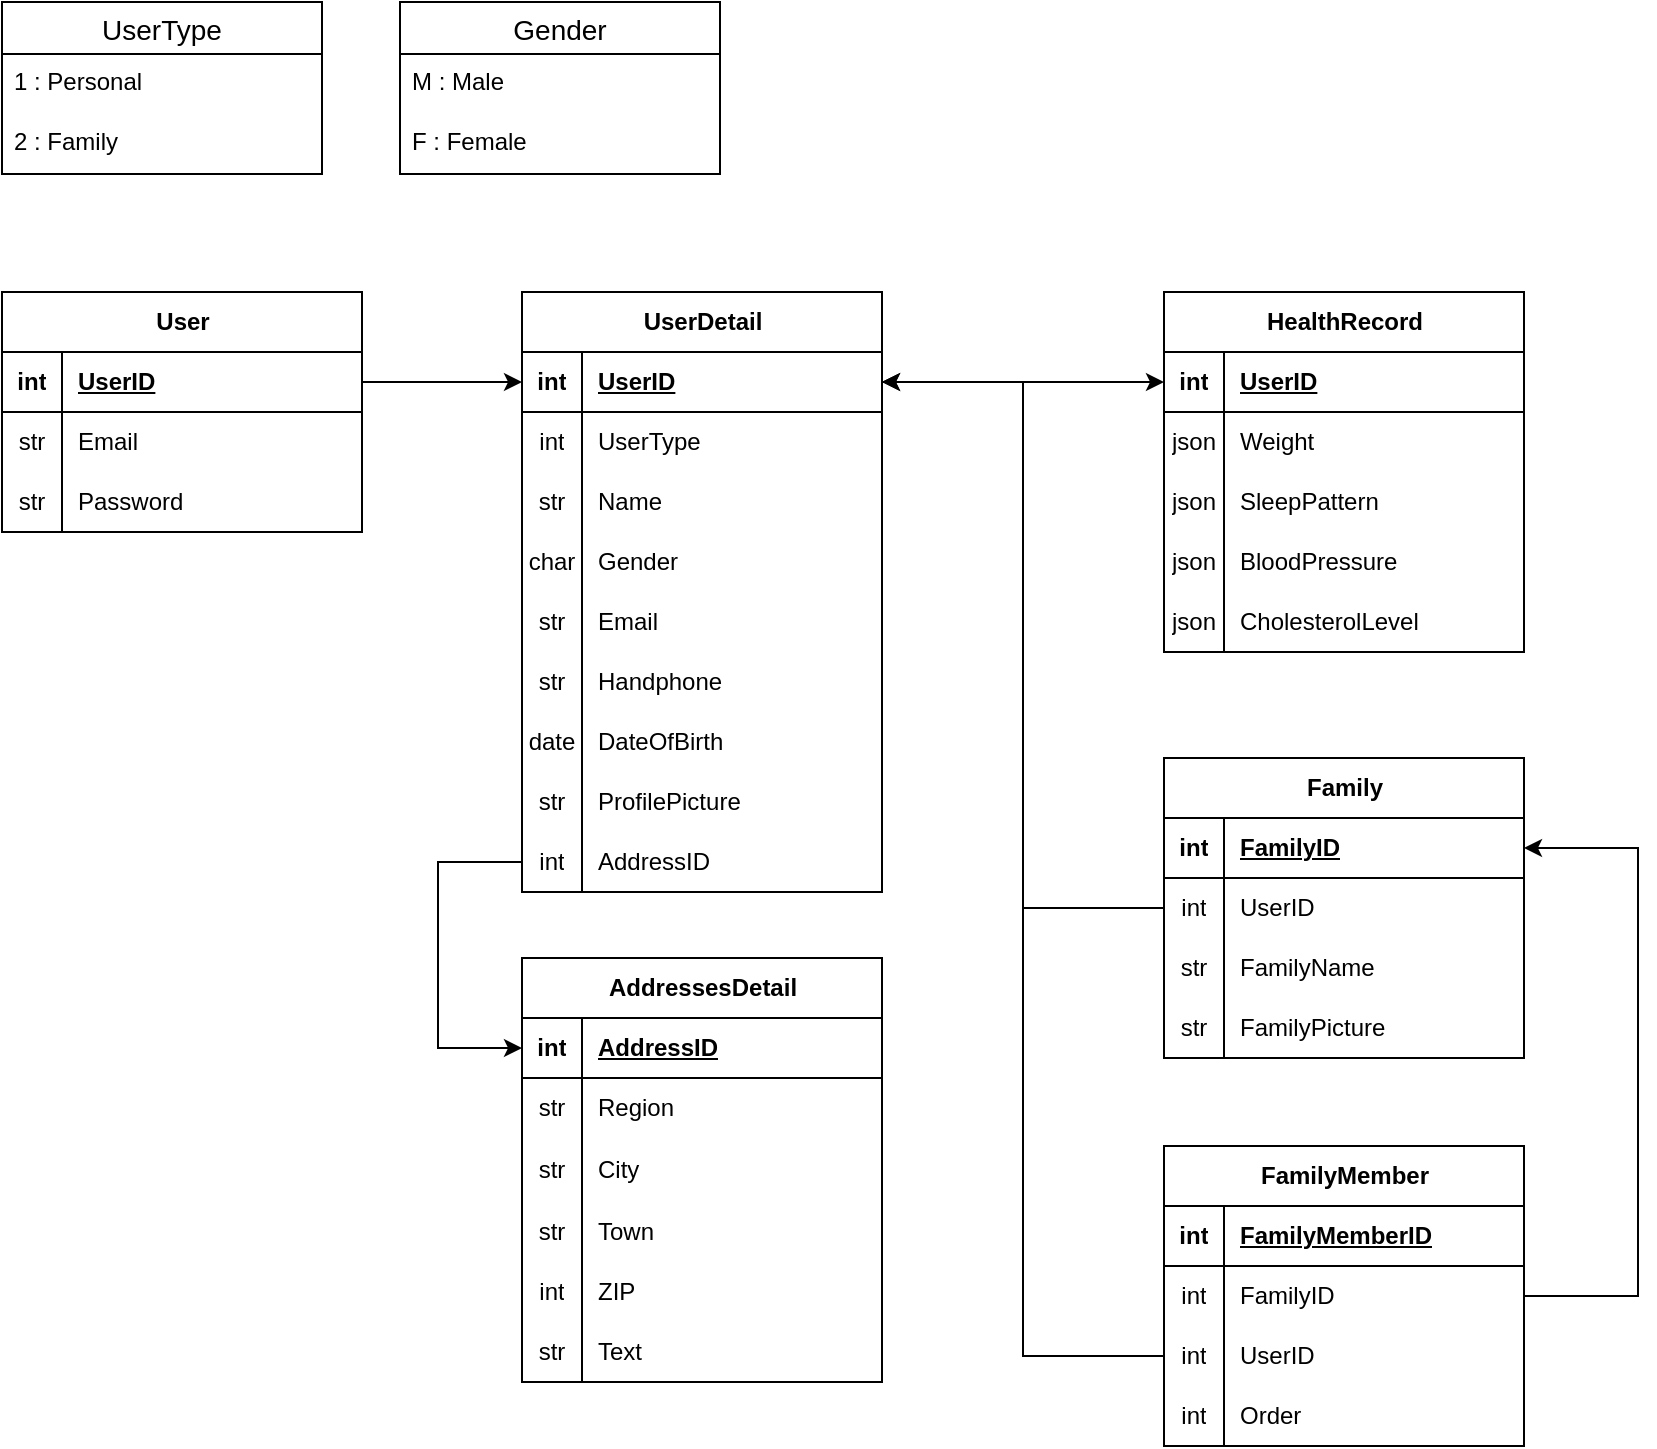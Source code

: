 <mxfile version="24.6.4" type="device">
  <diagram name="Page-1" id="0hguo-DqiHds3O3vwbRe">
    <mxGraphModel dx="1050" dy="957" grid="0" gridSize="10" guides="1" tooltips="1" connect="1" arrows="1" fold="1" page="0" pageScale="1" pageWidth="827" pageHeight="1169" math="0" shadow="0">
      <root>
        <mxCell id="0" />
        <mxCell id="1" parent="0" />
        <mxCell id="O6onR-XqHCxhk85wCIvM-15" value="User" style="shape=table;startSize=30;container=1;collapsible=1;childLayout=tableLayout;fixedRows=1;rowLines=0;fontStyle=1;align=center;resizeLast=1;html=1;" vertex="1" parent="1">
          <mxGeometry x="70" y="10" width="180" height="120" as="geometry">
            <mxRectangle x="20" y="10" width="60" height="30" as="alternateBounds" />
          </mxGeometry>
        </mxCell>
        <mxCell id="O6onR-XqHCxhk85wCIvM-16" value="" style="shape=tableRow;horizontal=0;startSize=0;swimlaneHead=0;swimlaneBody=0;fillColor=none;collapsible=0;dropTarget=0;points=[[0,0.5],[1,0.5]];portConstraint=eastwest;top=0;left=0;right=0;bottom=1;" vertex="1" parent="O6onR-XqHCxhk85wCIvM-15">
          <mxGeometry y="30" width="180" height="30" as="geometry" />
        </mxCell>
        <mxCell id="O6onR-XqHCxhk85wCIvM-17" value="int" style="shape=partialRectangle;connectable=0;fillColor=none;top=0;left=0;bottom=0;right=0;fontStyle=1;overflow=hidden;whiteSpace=wrap;html=1;" vertex="1" parent="O6onR-XqHCxhk85wCIvM-16">
          <mxGeometry width="30" height="30" as="geometry">
            <mxRectangle width="30" height="30" as="alternateBounds" />
          </mxGeometry>
        </mxCell>
        <mxCell id="O6onR-XqHCxhk85wCIvM-18" value="UserID" style="shape=partialRectangle;connectable=0;fillColor=none;top=0;left=0;bottom=0;right=0;align=left;spacingLeft=6;fontStyle=5;overflow=hidden;whiteSpace=wrap;html=1;" vertex="1" parent="O6onR-XqHCxhk85wCIvM-16">
          <mxGeometry x="30" width="150" height="30" as="geometry">
            <mxRectangle width="150" height="30" as="alternateBounds" />
          </mxGeometry>
        </mxCell>
        <mxCell id="O6onR-XqHCxhk85wCIvM-19" value="" style="shape=tableRow;horizontal=0;startSize=0;swimlaneHead=0;swimlaneBody=0;fillColor=none;collapsible=0;dropTarget=0;points=[[0,0.5],[1,0.5]];portConstraint=eastwest;top=0;left=0;right=0;bottom=0;" vertex="1" parent="O6onR-XqHCxhk85wCIvM-15">
          <mxGeometry y="60" width="180" height="30" as="geometry" />
        </mxCell>
        <mxCell id="O6onR-XqHCxhk85wCIvM-20" value="str" style="shape=partialRectangle;connectable=0;fillColor=none;top=0;left=0;bottom=0;right=0;editable=1;overflow=hidden;whiteSpace=wrap;html=1;" vertex="1" parent="O6onR-XqHCxhk85wCIvM-19">
          <mxGeometry width="30" height="30" as="geometry">
            <mxRectangle width="30" height="30" as="alternateBounds" />
          </mxGeometry>
        </mxCell>
        <mxCell id="O6onR-XqHCxhk85wCIvM-21" value="Email" style="shape=partialRectangle;connectable=0;fillColor=none;top=0;left=0;bottom=0;right=0;align=left;spacingLeft=6;overflow=hidden;whiteSpace=wrap;html=1;" vertex="1" parent="O6onR-XqHCxhk85wCIvM-19">
          <mxGeometry x="30" width="150" height="30" as="geometry">
            <mxRectangle width="150" height="30" as="alternateBounds" />
          </mxGeometry>
        </mxCell>
        <mxCell id="O6onR-XqHCxhk85wCIvM-22" value="" style="shape=tableRow;horizontal=0;startSize=0;swimlaneHead=0;swimlaneBody=0;fillColor=none;collapsible=0;dropTarget=0;points=[[0,0.5],[1,0.5]];portConstraint=eastwest;top=0;left=0;right=0;bottom=0;" vertex="1" parent="O6onR-XqHCxhk85wCIvM-15">
          <mxGeometry y="90" width="180" height="30" as="geometry" />
        </mxCell>
        <mxCell id="O6onR-XqHCxhk85wCIvM-23" value="str" style="shape=partialRectangle;connectable=0;fillColor=none;top=0;left=0;bottom=0;right=0;editable=1;overflow=hidden;whiteSpace=wrap;html=1;" vertex="1" parent="O6onR-XqHCxhk85wCIvM-22">
          <mxGeometry width="30" height="30" as="geometry">
            <mxRectangle width="30" height="30" as="alternateBounds" />
          </mxGeometry>
        </mxCell>
        <mxCell id="O6onR-XqHCxhk85wCIvM-24" value="Password" style="shape=partialRectangle;connectable=0;fillColor=none;top=0;left=0;bottom=0;right=0;align=left;spacingLeft=6;overflow=hidden;whiteSpace=wrap;html=1;" vertex="1" parent="O6onR-XqHCxhk85wCIvM-22">
          <mxGeometry x="30" width="150" height="30" as="geometry">
            <mxRectangle width="150" height="30" as="alternateBounds" />
          </mxGeometry>
        </mxCell>
        <mxCell id="O6onR-XqHCxhk85wCIvM-28" value="UserType" style="swimlane;fontStyle=0;childLayout=stackLayout;horizontal=1;startSize=26;horizontalStack=0;resizeParent=1;resizeParentMax=0;resizeLast=0;collapsible=1;marginBottom=0;align=center;fontSize=14;" vertex="1" parent="1">
          <mxGeometry x="70" y="-135" width="160" height="86" as="geometry" />
        </mxCell>
        <mxCell id="O6onR-XqHCxhk85wCIvM-29" value="1 : Personal" style="text;strokeColor=none;fillColor=none;spacingLeft=4;spacingRight=4;overflow=hidden;rotatable=0;points=[[0,0.5],[1,0.5]];portConstraint=eastwest;fontSize=12;whiteSpace=wrap;html=1;" vertex="1" parent="O6onR-XqHCxhk85wCIvM-28">
          <mxGeometry y="26" width="160" height="30" as="geometry" />
        </mxCell>
        <mxCell id="O6onR-XqHCxhk85wCIvM-30" value="2 : Family" style="text;strokeColor=none;fillColor=none;spacingLeft=4;spacingRight=4;overflow=hidden;rotatable=0;points=[[0,0.5],[1,0.5]];portConstraint=eastwest;fontSize=12;whiteSpace=wrap;html=1;" vertex="1" parent="O6onR-XqHCxhk85wCIvM-28">
          <mxGeometry y="56" width="160" height="30" as="geometry" />
        </mxCell>
        <object label="UserDetail" asd="asdad" asdxzc="123" id="O6onR-XqHCxhk85wCIvM-50">
          <mxCell style="shape=table;startSize=30;container=1;collapsible=1;childLayout=tableLayout;fixedRows=1;rowLines=0;fontStyle=1;align=center;resizeLast=1;html=1;" vertex="1" parent="1">
            <mxGeometry x="330" y="10" width="180" height="300" as="geometry">
              <mxRectangle x="432" y="153" width="64" height="30" as="alternateBounds" />
            </mxGeometry>
          </mxCell>
        </object>
        <mxCell id="O6onR-XqHCxhk85wCIvM-51" value="" style="shape=tableRow;horizontal=0;startSize=0;swimlaneHead=0;swimlaneBody=0;fillColor=none;collapsible=0;dropTarget=0;points=[[0,0.5],[1,0.5]];portConstraint=eastwest;top=0;left=0;right=0;bottom=1;" vertex="1" parent="O6onR-XqHCxhk85wCIvM-50">
          <mxGeometry y="30" width="180" height="30" as="geometry" />
        </mxCell>
        <mxCell id="O6onR-XqHCxhk85wCIvM-52" value="int" style="shape=partialRectangle;connectable=0;fillColor=none;top=0;left=0;bottom=0;right=0;fontStyle=1;overflow=hidden;whiteSpace=wrap;html=1;" vertex="1" parent="O6onR-XqHCxhk85wCIvM-51">
          <mxGeometry width="30" height="30" as="geometry">
            <mxRectangle width="30" height="30" as="alternateBounds" />
          </mxGeometry>
        </mxCell>
        <mxCell id="O6onR-XqHCxhk85wCIvM-53" value="UserID" style="shape=partialRectangle;connectable=0;fillColor=none;top=0;left=0;bottom=0;right=0;align=left;spacingLeft=6;fontStyle=5;overflow=hidden;whiteSpace=wrap;html=1;" vertex="1" parent="O6onR-XqHCxhk85wCIvM-51">
          <mxGeometry x="30" width="150" height="30" as="geometry">
            <mxRectangle width="150" height="30" as="alternateBounds" />
          </mxGeometry>
        </mxCell>
        <mxCell id="O6onR-XqHCxhk85wCIvM-193" style="shape=tableRow;horizontal=0;startSize=0;swimlaneHead=0;swimlaneBody=0;fillColor=none;collapsible=0;dropTarget=0;points=[[0,0.5],[1,0.5]];portConstraint=eastwest;top=0;left=0;right=0;bottom=0;" vertex="1" parent="O6onR-XqHCxhk85wCIvM-50">
          <mxGeometry y="60" width="180" height="30" as="geometry" />
        </mxCell>
        <mxCell id="O6onR-XqHCxhk85wCIvM-194" value="int" style="shape=partialRectangle;connectable=0;fillColor=none;top=0;left=0;bottom=0;right=0;editable=1;overflow=hidden;whiteSpace=wrap;html=1;" vertex="1" parent="O6onR-XqHCxhk85wCIvM-193">
          <mxGeometry width="30" height="30" as="geometry">
            <mxRectangle width="30" height="30" as="alternateBounds" />
          </mxGeometry>
        </mxCell>
        <mxCell id="O6onR-XqHCxhk85wCIvM-195" value="UserType" style="shape=partialRectangle;connectable=0;fillColor=none;top=0;left=0;bottom=0;right=0;align=left;spacingLeft=6;overflow=hidden;whiteSpace=wrap;html=1;" vertex="1" parent="O6onR-XqHCxhk85wCIvM-193">
          <mxGeometry x="30" width="150" height="30" as="geometry">
            <mxRectangle width="150" height="30" as="alternateBounds" />
          </mxGeometry>
        </mxCell>
        <mxCell id="O6onR-XqHCxhk85wCIvM-54" value="" style="shape=tableRow;horizontal=0;startSize=0;swimlaneHead=0;swimlaneBody=0;fillColor=none;collapsible=0;dropTarget=0;points=[[0,0.5],[1,0.5]];portConstraint=eastwest;top=0;left=0;right=0;bottom=0;" vertex="1" parent="O6onR-XqHCxhk85wCIvM-50">
          <mxGeometry y="90" width="180" height="30" as="geometry" />
        </mxCell>
        <mxCell id="O6onR-XqHCxhk85wCIvM-55" value="str" style="shape=partialRectangle;connectable=0;fillColor=none;top=0;left=0;bottom=0;right=0;editable=1;overflow=hidden;whiteSpace=wrap;html=1;" vertex="1" parent="O6onR-XqHCxhk85wCIvM-54">
          <mxGeometry width="30" height="30" as="geometry">
            <mxRectangle width="30" height="30" as="alternateBounds" />
          </mxGeometry>
        </mxCell>
        <mxCell id="O6onR-XqHCxhk85wCIvM-56" value="Name" style="shape=partialRectangle;connectable=0;fillColor=none;top=0;left=0;bottom=0;right=0;align=left;spacingLeft=6;overflow=hidden;whiteSpace=wrap;html=1;" vertex="1" parent="O6onR-XqHCxhk85wCIvM-54">
          <mxGeometry x="30" width="150" height="30" as="geometry">
            <mxRectangle width="150" height="30" as="alternateBounds" />
          </mxGeometry>
        </mxCell>
        <mxCell id="O6onR-XqHCxhk85wCIvM-57" value="" style="shape=tableRow;horizontal=0;startSize=0;swimlaneHead=0;swimlaneBody=0;fillColor=none;collapsible=0;dropTarget=0;points=[[0,0.5],[1,0.5]];portConstraint=eastwest;top=0;left=0;right=0;bottom=0;" vertex="1" parent="O6onR-XqHCxhk85wCIvM-50">
          <mxGeometry y="120" width="180" height="30" as="geometry" />
        </mxCell>
        <mxCell id="O6onR-XqHCxhk85wCIvM-58" value="char" style="shape=partialRectangle;connectable=0;fillColor=none;top=0;left=0;bottom=0;right=0;editable=1;overflow=hidden;whiteSpace=wrap;html=1;" vertex="1" parent="O6onR-XqHCxhk85wCIvM-57">
          <mxGeometry width="30" height="30" as="geometry">
            <mxRectangle width="30" height="30" as="alternateBounds" />
          </mxGeometry>
        </mxCell>
        <mxCell id="O6onR-XqHCxhk85wCIvM-59" value="Gender" style="shape=partialRectangle;connectable=0;fillColor=none;top=0;left=0;bottom=0;right=0;align=left;spacingLeft=6;overflow=hidden;whiteSpace=wrap;html=1;" vertex="1" parent="O6onR-XqHCxhk85wCIvM-57">
          <mxGeometry x="30" width="150" height="30" as="geometry">
            <mxRectangle width="150" height="30" as="alternateBounds" />
          </mxGeometry>
        </mxCell>
        <mxCell id="O6onR-XqHCxhk85wCIvM-60" value="" style="shape=tableRow;horizontal=0;startSize=0;swimlaneHead=0;swimlaneBody=0;fillColor=none;collapsible=0;dropTarget=0;points=[[0,0.5],[1,0.5]];portConstraint=eastwest;top=0;left=0;right=0;bottom=0;" vertex="1" parent="O6onR-XqHCxhk85wCIvM-50">
          <mxGeometry y="150" width="180" height="30" as="geometry" />
        </mxCell>
        <mxCell id="O6onR-XqHCxhk85wCIvM-61" value="str" style="shape=partialRectangle;connectable=0;fillColor=none;top=0;left=0;bottom=0;right=0;editable=1;overflow=hidden;whiteSpace=wrap;html=1;" vertex="1" parent="O6onR-XqHCxhk85wCIvM-60">
          <mxGeometry width="30" height="30" as="geometry">
            <mxRectangle width="30" height="30" as="alternateBounds" />
          </mxGeometry>
        </mxCell>
        <mxCell id="O6onR-XqHCxhk85wCIvM-62" value="Email" style="shape=partialRectangle;connectable=0;fillColor=none;top=0;left=0;bottom=0;right=0;align=left;spacingLeft=6;overflow=hidden;whiteSpace=wrap;html=1;" vertex="1" parent="O6onR-XqHCxhk85wCIvM-60">
          <mxGeometry x="30" width="150" height="30" as="geometry">
            <mxRectangle width="150" height="30" as="alternateBounds" />
          </mxGeometry>
        </mxCell>
        <mxCell id="O6onR-XqHCxhk85wCIvM-89" style="shape=tableRow;horizontal=0;startSize=0;swimlaneHead=0;swimlaneBody=0;fillColor=none;collapsible=0;dropTarget=0;points=[[0,0.5],[1,0.5]];portConstraint=eastwest;top=0;left=0;right=0;bottom=0;" vertex="1" parent="O6onR-XqHCxhk85wCIvM-50">
          <mxGeometry y="180" width="180" height="30" as="geometry" />
        </mxCell>
        <mxCell id="O6onR-XqHCxhk85wCIvM-90" value="str" style="shape=partialRectangle;connectable=0;fillColor=none;top=0;left=0;bottom=0;right=0;editable=1;overflow=hidden;whiteSpace=wrap;html=1;" vertex="1" parent="O6onR-XqHCxhk85wCIvM-89">
          <mxGeometry width="30" height="30" as="geometry">
            <mxRectangle width="30" height="30" as="alternateBounds" />
          </mxGeometry>
        </mxCell>
        <mxCell id="O6onR-XqHCxhk85wCIvM-91" value="Handphone" style="shape=partialRectangle;connectable=0;fillColor=none;top=0;left=0;bottom=0;right=0;align=left;spacingLeft=6;overflow=hidden;whiteSpace=wrap;html=1;" vertex="1" parent="O6onR-XqHCxhk85wCIvM-89">
          <mxGeometry x="30" width="150" height="30" as="geometry">
            <mxRectangle width="150" height="30" as="alternateBounds" />
          </mxGeometry>
        </mxCell>
        <mxCell id="O6onR-XqHCxhk85wCIvM-184" style="shape=tableRow;horizontal=0;startSize=0;swimlaneHead=0;swimlaneBody=0;fillColor=none;collapsible=0;dropTarget=0;points=[[0,0.5],[1,0.5]];portConstraint=eastwest;top=0;left=0;right=0;bottom=0;" vertex="1" parent="O6onR-XqHCxhk85wCIvM-50">
          <mxGeometry y="210" width="180" height="30" as="geometry" />
        </mxCell>
        <mxCell id="O6onR-XqHCxhk85wCIvM-185" value="date" style="shape=partialRectangle;connectable=0;fillColor=none;top=0;left=0;bottom=0;right=0;editable=1;overflow=hidden;whiteSpace=wrap;html=1;" vertex="1" parent="O6onR-XqHCxhk85wCIvM-184">
          <mxGeometry width="30" height="30" as="geometry">
            <mxRectangle width="30" height="30" as="alternateBounds" />
          </mxGeometry>
        </mxCell>
        <mxCell id="O6onR-XqHCxhk85wCIvM-186" value="DateOfBirth" style="shape=partialRectangle;connectable=0;fillColor=none;top=0;left=0;bottom=0;right=0;align=left;spacingLeft=6;overflow=hidden;whiteSpace=wrap;html=1;" vertex="1" parent="O6onR-XqHCxhk85wCIvM-184">
          <mxGeometry x="30" width="150" height="30" as="geometry">
            <mxRectangle width="150" height="30" as="alternateBounds" />
          </mxGeometry>
        </mxCell>
        <mxCell id="O6onR-XqHCxhk85wCIvM-138" style="shape=tableRow;horizontal=0;startSize=0;swimlaneHead=0;swimlaneBody=0;fillColor=none;collapsible=0;dropTarget=0;points=[[0,0.5],[1,0.5]];portConstraint=eastwest;top=0;left=0;right=0;bottom=0;" vertex="1" parent="O6onR-XqHCxhk85wCIvM-50">
          <mxGeometry y="240" width="180" height="30" as="geometry" />
        </mxCell>
        <mxCell id="O6onR-XqHCxhk85wCIvM-139" value="str" style="shape=partialRectangle;connectable=0;fillColor=none;top=0;left=0;bottom=0;right=0;editable=1;overflow=hidden;whiteSpace=wrap;html=1;" vertex="1" parent="O6onR-XqHCxhk85wCIvM-138">
          <mxGeometry width="30" height="30" as="geometry">
            <mxRectangle width="30" height="30" as="alternateBounds" />
          </mxGeometry>
        </mxCell>
        <mxCell id="O6onR-XqHCxhk85wCIvM-140" value="ProfilePicture" style="shape=partialRectangle;connectable=0;fillColor=none;top=0;left=0;bottom=0;right=0;align=left;spacingLeft=6;overflow=hidden;whiteSpace=wrap;html=1;" vertex="1" parent="O6onR-XqHCxhk85wCIvM-138">
          <mxGeometry x="30" width="150" height="30" as="geometry">
            <mxRectangle width="150" height="30" as="alternateBounds" />
          </mxGeometry>
        </mxCell>
        <mxCell id="O6onR-XqHCxhk85wCIvM-92" style="shape=tableRow;horizontal=0;startSize=0;swimlaneHead=0;swimlaneBody=0;fillColor=none;collapsible=0;dropTarget=0;points=[[0,0.5],[1,0.5]];portConstraint=eastwest;top=0;left=0;right=0;bottom=0;" vertex="1" parent="O6onR-XqHCxhk85wCIvM-50">
          <mxGeometry y="270" width="180" height="30" as="geometry" />
        </mxCell>
        <mxCell id="O6onR-XqHCxhk85wCIvM-93" value="int" style="shape=partialRectangle;connectable=0;fillColor=none;top=0;left=0;bottom=0;right=0;editable=1;overflow=hidden;whiteSpace=wrap;html=1;" vertex="1" parent="O6onR-XqHCxhk85wCIvM-92">
          <mxGeometry width="30" height="30" as="geometry">
            <mxRectangle width="30" height="30" as="alternateBounds" />
          </mxGeometry>
        </mxCell>
        <mxCell id="O6onR-XqHCxhk85wCIvM-94" value="AddressID" style="shape=partialRectangle;connectable=0;fillColor=none;top=0;left=0;bottom=0;right=0;align=left;spacingLeft=6;overflow=hidden;whiteSpace=wrap;html=1;" vertex="1" parent="O6onR-XqHCxhk85wCIvM-92">
          <mxGeometry x="30" width="150" height="30" as="geometry">
            <mxRectangle width="150" height="30" as="alternateBounds" />
          </mxGeometry>
        </mxCell>
        <mxCell id="O6onR-XqHCxhk85wCIvM-98" value="AddressesDetail" style="shape=table;startSize=30;container=1;collapsible=1;childLayout=tableLayout;fixedRows=1;rowLines=0;fontStyle=1;align=center;resizeLast=1;html=1;" vertex="1" parent="1">
          <mxGeometry x="330" y="343" width="180" height="212" as="geometry" />
        </mxCell>
        <mxCell id="O6onR-XqHCxhk85wCIvM-99" value="" style="shape=tableRow;horizontal=0;startSize=0;swimlaneHead=0;swimlaneBody=0;fillColor=none;collapsible=0;dropTarget=0;points=[[0,0.5],[1,0.5]];portConstraint=eastwest;top=0;left=0;right=0;bottom=1;" vertex="1" parent="O6onR-XqHCxhk85wCIvM-98">
          <mxGeometry y="30" width="180" height="30" as="geometry" />
        </mxCell>
        <mxCell id="O6onR-XqHCxhk85wCIvM-100" value="int" style="shape=partialRectangle;connectable=0;fillColor=none;top=0;left=0;bottom=0;right=0;fontStyle=1;overflow=hidden;whiteSpace=wrap;html=1;" vertex="1" parent="O6onR-XqHCxhk85wCIvM-99">
          <mxGeometry width="30" height="30" as="geometry">
            <mxRectangle width="30" height="30" as="alternateBounds" />
          </mxGeometry>
        </mxCell>
        <mxCell id="O6onR-XqHCxhk85wCIvM-101" value="AddressID" style="shape=partialRectangle;connectable=0;fillColor=none;top=0;left=0;bottom=0;right=0;align=left;spacingLeft=6;fontStyle=5;overflow=hidden;whiteSpace=wrap;html=1;" vertex="1" parent="O6onR-XqHCxhk85wCIvM-99">
          <mxGeometry x="30" width="150" height="30" as="geometry">
            <mxRectangle width="150" height="30" as="alternateBounds" />
          </mxGeometry>
        </mxCell>
        <mxCell id="O6onR-XqHCxhk85wCIvM-102" value="" style="shape=tableRow;horizontal=0;startSize=0;swimlaneHead=0;swimlaneBody=0;fillColor=none;collapsible=0;dropTarget=0;points=[[0,0.5],[1,0.5]];portConstraint=eastwest;top=0;left=0;right=0;bottom=0;" vertex="1" parent="O6onR-XqHCxhk85wCIvM-98">
          <mxGeometry y="60" width="180" height="30" as="geometry" />
        </mxCell>
        <mxCell id="O6onR-XqHCxhk85wCIvM-103" value="str" style="shape=partialRectangle;connectable=0;fillColor=none;top=0;left=0;bottom=0;right=0;editable=1;overflow=hidden;whiteSpace=wrap;html=1;" vertex="1" parent="O6onR-XqHCxhk85wCIvM-102">
          <mxGeometry width="30" height="30" as="geometry">
            <mxRectangle width="30" height="30" as="alternateBounds" />
          </mxGeometry>
        </mxCell>
        <mxCell id="O6onR-XqHCxhk85wCIvM-104" value="Region" style="shape=partialRectangle;connectable=0;fillColor=none;top=0;left=0;bottom=0;right=0;align=left;spacingLeft=6;overflow=hidden;whiteSpace=wrap;html=1;" vertex="1" parent="O6onR-XqHCxhk85wCIvM-102">
          <mxGeometry x="30" width="150" height="30" as="geometry">
            <mxRectangle width="150" height="30" as="alternateBounds" />
          </mxGeometry>
        </mxCell>
        <mxCell id="O6onR-XqHCxhk85wCIvM-105" value="" style="shape=tableRow;horizontal=0;startSize=0;swimlaneHead=0;swimlaneBody=0;fillColor=none;collapsible=0;dropTarget=0;points=[[0,0.5],[1,0.5]];portConstraint=eastwest;top=0;left=0;right=0;bottom=0;" vertex="1" parent="O6onR-XqHCxhk85wCIvM-98">
          <mxGeometry y="90" width="180" height="32" as="geometry" />
        </mxCell>
        <mxCell id="O6onR-XqHCxhk85wCIvM-106" value="str" style="shape=partialRectangle;connectable=0;fillColor=none;top=0;left=0;bottom=0;right=0;editable=1;overflow=hidden;whiteSpace=wrap;html=1;" vertex="1" parent="O6onR-XqHCxhk85wCIvM-105">
          <mxGeometry width="30" height="32" as="geometry">
            <mxRectangle width="30" height="32" as="alternateBounds" />
          </mxGeometry>
        </mxCell>
        <mxCell id="O6onR-XqHCxhk85wCIvM-107" value="City" style="shape=partialRectangle;connectable=0;fillColor=none;top=0;left=0;bottom=0;right=0;align=left;spacingLeft=6;overflow=hidden;whiteSpace=wrap;html=1;" vertex="1" parent="O6onR-XqHCxhk85wCIvM-105">
          <mxGeometry x="30" width="150" height="32" as="geometry">
            <mxRectangle width="150" height="32" as="alternateBounds" />
          </mxGeometry>
        </mxCell>
        <mxCell id="O6onR-XqHCxhk85wCIvM-108" value="" style="shape=tableRow;horizontal=0;startSize=0;swimlaneHead=0;swimlaneBody=0;fillColor=none;collapsible=0;dropTarget=0;points=[[0,0.5],[1,0.5]];portConstraint=eastwest;top=0;left=0;right=0;bottom=0;" vertex="1" parent="O6onR-XqHCxhk85wCIvM-98">
          <mxGeometry y="122" width="180" height="30" as="geometry" />
        </mxCell>
        <mxCell id="O6onR-XqHCxhk85wCIvM-109" value="str" style="shape=partialRectangle;connectable=0;fillColor=none;top=0;left=0;bottom=0;right=0;editable=1;overflow=hidden;whiteSpace=wrap;html=1;" vertex="1" parent="O6onR-XqHCxhk85wCIvM-108">
          <mxGeometry width="30" height="30" as="geometry">
            <mxRectangle width="30" height="30" as="alternateBounds" />
          </mxGeometry>
        </mxCell>
        <mxCell id="O6onR-XqHCxhk85wCIvM-110" value="Town" style="shape=partialRectangle;connectable=0;fillColor=none;top=0;left=0;bottom=0;right=0;align=left;spacingLeft=6;overflow=hidden;whiteSpace=wrap;html=1;" vertex="1" parent="O6onR-XqHCxhk85wCIvM-108">
          <mxGeometry x="30" width="150" height="30" as="geometry">
            <mxRectangle width="150" height="30" as="alternateBounds" />
          </mxGeometry>
        </mxCell>
        <mxCell id="O6onR-XqHCxhk85wCIvM-111" style="shape=tableRow;horizontal=0;startSize=0;swimlaneHead=0;swimlaneBody=0;fillColor=none;collapsible=0;dropTarget=0;points=[[0,0.5],[1,0.5]];portConstraint=eastwest;top=0;left=0;right=0;bottom=0;" vertex="1" parent="O6onR-XqHCxhk85wCIvM-98">
          <mxGeometry y="152" width="180" height="30" as="geometry" />
        </mxCell>
        <mxCell id="O6onR-XqHCxhk85wCIvM-112" value="int" style="shape=partialRectangle;connectable=0;fillColor=none;top=0;left=0;bottom=0;right=0;editable=1;overflow=hidden;whiteSpace=wrap;html=1;" vertex="1" parent="O6onR-XqHCxhk85wCIvM-111">
          <mxGeometry width="30" height="30" as="geometry">
            <mxRectangle width="30" height="30" as="alternateBounds" />
          </mxGeometry>
        </mxCell>
        <mxCell id="O6onR-XqHCxhk85wCIvM-113" value="ZIP" style="shape=partialRectangle;connectable=0;fillColor=none;top=0;left=0;bottom=0;right=0;align=left;spacingLeft=6;overflow=hidden;whiteSpace=wrap;html=1;" vertex="1" parent="O6onR-XqHCxhk85wCIvM-111">
          <mxGeometry x="30" width="150" height="30" as="geometry">
            <mxRectangle width="150" height="30" as="alternateBounds" />
          </mxGeometry>
        </mxCell>
        <mxCell id="O6onR-XqHCxhk85wCIvM-114" style="shape=tableRow;horizontal=0;startSize=0;swimlaneHead=0;swimlaneBody=0;fillColor=none;collapsible=0;dropTarget=0;points=[[0,0.5],[1,0.5]];portConstraint=eastwest;top=0;left=0;right=0;bottom=0;" vertex="1" parent="O6onR-XqHCxhk85wCIvM-98">
          <mxGeometry y="182" width="180" height="30" as="geometry" />
        </mxCell>
        <mxCell id="O6onR-XqHCxhk85wCIvM-115" value="str" style="shape=partialRectangle;connectable=0;fillColor=none;top=0;left=0;bottom=0;right=0;editable=1;overflow=hidden;whiteSpace=wrap;html=1;" vertex="1" parent="O6onR-XqHCxhk85wCIvM-114">
          <mxGeometry width="30" height="30" as="geometry">
            <mxRectangle width="30" height="30" as="alternateBounds" />
          </mxGeometry>
        </mxCell>
        <mxCell id="O6onR-XqHCxhk85wCIvM-116" value="Text" style="shape=partialRectangle;connectable=0;fillColor=none;top=0;left=0;bottom=0;right=0;align=left;spacingLeft=6;overflow=hidden;whiteSpace=wrap;html=1;" vertex="1" parent="O6onR-XqHCxhk85wCIvM-114">
          <mxGeometry x="30" width="150" height="30" as="geometry">
            <mxRectangle width="150" height="30" as="alternateBounds" />
          </mxGeometry>
        </mxCell>
        <mxCell id="O6onR-XqHCxhk85wCIvM-122" value="Gender" style="swimlane;fontStyle=0;childLayout=stackLayout;horizontal=1;startSize=26;horizontalStack=0;resizeParent=1;resizeParentMax=0;resizeLast=0;collapsible=1;marginBottom=0;align=center;fontSize=14;" vertex="1" parent="1">
          <mxGeometry x="269" y="-135" width="160" height="86" as="geometry" />
        </mxCell>
        <mxCell id="O6onR-XqHCxhk85wCIvM-123" value="M : Male" style="text;strokeColor=none;fillColor=none;spacingLeft=4;spacingRight=4;overflow=hidden;rotatable=0;points=[[0,0.5],[1,0.5]];portConstraint=eastwest;fontSize=12;whiteSpace=wrap;html=1;" vertex="1" parent="O6onR-XqHCxhk85wCIvM-122">
          <mxGeometry y="26" width="160" height="30" as="geometry" />
        </mxCell>
        <mxCell id="O6onR-XqHCxhk85wCIvM-124" value="F : Female" style="text;strokeColor=none;fillColor=none;spacingLeft=4;spacingRight=4;overflow=hidden;rotatable=0;points=[[0,0.5],[1,0.5]];portConstraint=eastwest;fontSize=12;whiteSpace=wrap;html=1;" vertex="1" parent="O6onR-XqHCxhk85wCIvM-122">
          <mxGeometry y="56" width="160" height="30" as="geometry" />
        </mxCell>
        <mxCell id="O6onR-XqHCxhk85wCIvM-125" value="Family" style="shape=table;startSize=30;container=1;collapsible=1;childLayout=tableLayout;fixedRows=1;rowLines=0;fontStyle=1;align=center;resizeLast=1;html=1;" vertex="1" parent="1">
          <mxGeometry x="651" y="243" width="180" height="150" as="geometry" />
        </mxCell>
        <mxCell id="O6onR-XqHCxhk85wCIvM-126" value="" style="shape=tableRow;horizontal=0;startSize=0;swimlaneHead=0;swimlaneBody=0;fillColor=none;collapsible=0;dropTarget=0;points=[[0,0.5],[1,0.5]];portConstraint=eastwest;top=0;left=0;right=0;bottom=1;" vertex="1" parent="O6onR-XqHCxhk85wCIvM-125">
          <mxGeometry y="30" width="180" height="30" as="geometry" />
        </mxCell>
        <mxCell id="O6onR-XqHCxhk85wCIvM-127" value="int" style="shape=partialRectangle;connectable=0;fillColor=none;top=0;left=0;bottom=0;right=0;fontStyle=1;overflow=hidden;whiteSpace=wrap;html=1;" vertex="1" parent="O6onR-XqHCxhk85wCIvM-126">
          <mxGeometry width="30" height="30" as="geometry">
            <mxRectangle width="30" height="30" as="alternateBounds" />
          </mxGeometry>
        </mxCell>
        <mxCell id="O6onR-XqHCxhk85wCIvM-128" value="FamilyID" style="shape=partialRectangle;connectable=0;fillColor=none;top=0;left=0;bottom=0;right=0;align=left;spacingLeft=6;fontStyle=5;overflow=hidden;whiteSpace=wrap;html=1;" vertex="1" parent="O6onR-XqHCxhk85wCIvM-126">
          <mxGeometry x="30" width="150" height="30" as="geometry">
            <mxRectangle width="150" height="30" as="alternateBounds" />
          </mxGeometry>
        </mxCell>
        <mxCell id="O6onR-XqHCxhk85wCIvM-129" value="" style="shape=tableRow;horizontal=0;startSize=0;swimlaneHead=0;swimlaneBody=0;fillColor=none;collapsible=0;dropTarget=0;points=[[0,0.5],[1,0.5]];portConstraint=eastwest;top=0;left=0;right=0;bottom=0;" vertex="1" parent="O6onR-XqHCxhk85wCIvM-125">
          <mxGeometry y="60" width="180" height="30" as="geometry" />
        </mxCell>
        <mxCell id="O6onR-XqHCxhk85wCIvM-130" value="int" style="shape=partialRectangle;connectable=0;fillColor=none;top=0;left=0;bottom=0;right=0;editable=1;overflow=hidden;whiteSpace=wrap;html=1;" vertex="1" parent="O6onR-XqHCxhk85wCIvM-129">
          <mxGeometry width="30" height="30" as="geometry">
            <mxRectangle width="30" height="30" as="alternateBounds" />
          </mxGeometry>
        </mxCell>
        <mxCell id="O6onR-XqHCxhk85wCIvM-131" value="UserID" style="shape=partialRectangle;connectable=0;fillColor=none;top=0;left=0;bottom=0;right=0;align=left;spacingLeft=6;overflow=hidden;whiteSpace=wrap;html=1;" vertex="1" parent="O6onR-XqHCxhk85wCIvM-129">
          <mxGeometry x="30" width="150" height="30" as="geometry">
            <mxRectangle width="150" height="30" as="alternateBounds" />
          </mxGeometry>
        </mxCell>
        <mxCell id="O6onR-XqHCxhk85wCIvM-132" value="" style="shape=tableRow;horizontal=0;startSize=0;swimlaneHead=0;swimlaneBody=0;fillColor=none;collapsible=0;dropTarget=0;points=[[0,0.5],[1,0.5]];portConstraint=eastwest;top=0;left=0;right=0;bottom=0;" vertex="1" parent="O6onR-XqHCxhk85wCIvM-125">
          <mxGeometry y="90" width="180" height="30" as="geometry" />
        </mxCell>
        <mxCell id="O6onR-XqHCxhk85wCIvM-133" value="str" style="shape=partialRectangle;connectable=0;fillColor=none;top=0;left=0;bottom=0;right=0;editable=1;overflow=hidden;whiteSpace=wrap;html=1;" vertex="1" parent="O6onR-XqHCxhk85wCIvM-132">
          <mxGeometry width="30" height="30" as="geometry">
            <mxRectangle width="30" height="30" as="alternateBounds" />
          </mxGeometry>
        </mxCell>
        <mxCell id="O6onR-XqHCxhk85wCIvM-134" value="FamilyName" style="shape=partialRectangle;connectable=0;fillColor=none;top=0;left=0;bottom=0;right=0;align=left;spacingLeft=6;overflow=hidden;whiteSpace=wrap;html=1;" vertex="1" parent="O6onR-XqHCxhk85wCIvM-132">
          <mxGeometry x="30" width="150" height="30" as="geometry">
            <mxRectangle width="150" height="30" as="alternateBounds" />
          </mxGeometry>
        </mxCell>
        <mxCell id="O6onR-XqHCxhk85wCIvM-135" value="" style="shape=tableRow;horizontal=0;startSize=0;swimlaneHead=0;swimlaneBody=0;fillColor=none;collapsible=0;dropTarget=0;points=[[0,0.5],[1,0.5]];portConstraint=eastwest;top=0;left=0;right=0;bottom=0;" vertex="1" parent="O6onR-XqHCxhk85wCIvM-125">
          <mxGeometry y="120" width="180" height="30" as="geometry" />
        </mxCell>
        <mxCell id="O6onR-XqHCxhk85wCIvM-136" value="str" style="shape=partialRectangle;connectable=0;fillColor=none;top=0;left=0;bottom=0;right=0;editable=1;overflow=hidden;whiteSpace=wrap;html=1;" vertex="1" parent="O6onR-XqHCxhk85wCIvM-135">
          <mxGeometry width="30" height="30" as="geometry">
            <mxRectangle width="30" height="30" as="alternateBounds" />
          </mxGeometry>
        </mxCell>
        <mxCell id="O6onR-XqHCxhk85wCIvM-137" value="FamilyPicture" style="shape=partialRectangle;connectable=0;fillColor=none;top=0;left=0;bottom=0;right=0;align=left;spacingLeft=6;overflow=hidden;whiteSpace=wrap;html=1;" vertex="1" parent="O6onR-XqHCxhk85wCIvM-135">
          <mxGeometry x="30" width="150" height="30" as="geometry">
            <mxRectangle width="150" height="30" as="alternateBounds" />
          </mxGeometry>
        </mxCell>
        <mxCell id="O6onR-XqHCxhk85wCIvM-142" value="FamilyMember" style="shape=table;startSize=30;container=1;collapsible=1;childLayout=tableLayout;fixedRows=1;rowLines=0;fontStyle=1;align=center;resizeLast=1;html=1;" vertex="1" parent="1">
          <mxGeometry x="651" y="437" width="180" height="150" as="geometry" />
        </mxCell>
        <mxCell id="O6onR-XqHCxhk85wCIvM-143" value="" style="shape=tableRow;horizontal=0;startSize=0;swimlaneHead=0;swimlaneBody=0;fillColor=none;collapsible=0;dropTarget=0;points=[[0,0.5],[1,0.5]];portConstraint=eastwest;top=0;left=0;right=0;bottom=1;" vertex="1" parent="O6onR-XqHCxhk85wCIvM-142">
          <mxGeometry y="30" width="180" height="30" as="geometry" />
        </mxCell>
        <mxCell id="O6onR-XqHCxhk85wCIvM-144" value="int" style="shape=partialRectangle;connectable=0;fillColor=none;top=0;left=0;bottom=0;right=0;fontStyle=1;overflow=hidden;whiteSpace=wrap;html=1;" vertex="1" parent="O6onR-XqHCxhk85wCIvM-143">
          <mxGeometry width="30" height="30" as="geometry">
            <mxRectangle width="30" height="30" as="alternateBounds" />
          </mxGeometry>
        </mxCell>
        <mxCell id="O6onR-XqHCxhk85wCIvM-145" value="FamilyMemberID" style="shape=partialRectangle;connectable=0;fillColor=none;top=0;left=0;bottom=0;right=0;align=left;spacingLeft=6;fontStyle=5;overflow=hidden;whiteSpace=wrap;html=1;" vertex="1" parent="O6onR-XqHCxhk85wCIvM-143">
          <mxGeometry x="30" width="150" height="30" as="geometry">
            <mxRectangle width="150" height="30" as="alternateBounds" />
          </mxGeometry>
        </mxCell>
        <mxCell id="O6onR-XqHCxhk85wCIvM-149" value="" style="shape=tableRow;horizontal=0;startSize=0;swimlaneHead=0;swimlaneBody=0;fillColor=none;collapsible=0;dropTarget=0;points=[[0,0.5],[1,0.5]];portConstraint=eastwest;top=0;left=0;right=0;bottom=0;" vertex="1" parent="O6onR-XqHCxhk85wCIvM-142">
          <mxGeometry y="60" width="180" height="30" as="geometry" />
        </mxCell>
        <mxCell id="O6onR-XqHCxhk85wCIvM-150" value="int" style="shape=partialRectangle;connectable=0;fillColor=none;top=0;left=0;bottom=0;right=0;editable=1;overflow=hidden;whiteSpace=wrap;html=1;" vertex="1" parent="O6onR-XqHCxhk85wCIvM-149">
          <mxGeometry width="30" height="30" as="geometry">
            <mxRectangle width="30" height="30" as="alternateBounds" />
          </mxGeometry>
        </mxCell>
        <mxCell id="O6onR-XqHCxhk85wCIvM-151" value="FamilyID" style="shape=partialRectangle;connectable=0;fillColor=none;top=0;left=0;bottom=0;right=0;align=left;spacingLeft=6;overflow=hidden;whiteSpace=wrap;html=1;" vertex="1" parent="O6onR-XqHCxhk85wCIvM-149">
          <mxGeometry x="30" width="150" height="30" as="geometry">
            <mxRectangle width="150" height="30" as="alternateBounds" />
          </mxGeometry>
        </mxCell>
        <mxCell id="O6onR-XqHCxhk85wCIvM-146" value="" style="shape=tableRow;horizontal=0;startSize=0;swimlaneHead=0;swimlaneBody=0;fillColor=none;collapsible=0;dropTarget=0;points=[[0,0.5],[1,0.5]];portConstraint=eastwest;top=0;left=0;right=0;bottom=0;" vertex="1" parent="O6onR-XqHCxhk85wCIvM-142">
          <mxGeometry y="90" width="180" height="30" as="geometry" />
        </mxCell>
        <mxCell id="O6onR-XqHCxhk85wCIvM-147" value="int" style="shape=partialRectangle;connectable=0;fillColor=none;top=0;left=0;bottom=0;right=0;editable=1;overflow=hidden;whiteSpace=wrap;html=1;" vertex="1" parent="O6onR-XqHCxhk85wCIvM-146">
          <mxGeometry width="30" height="30" as="geometry">
            <mxRectangle width="30" height="30" as="alternateBounds" />
          </mxGeometry>
        </mxCell>
        <mxCell id="O6onR-XqHCxhk85wCIvM-148" value="UserID" style="shape=partialRectangle;connectable=0;fillColor=none;top=0;left=0;bottom=0;right=0;align=left;spacingLeft=6;overflow=hidden;whiteSpace=wrap;html=1;" vertex="1" parent="O6onR-XqHCxhk85wCIvM-146">
          <mxGeometry x="30" width="150" height="30" as="geometry">
            <mxRectangle width="150" height="30" as="alternateBounds" />
          </mxGeometry>
        </mxCell>
        <mxCell id="O6onR-XqHCxhk85wCIvM-152" value="" style="shape=tableRow;horizontal=0;startSize=0;swimlaneHead=0;swimlaneBody=0;fillColor=none;collapsible=0;dropTarget=0;points=[[0,0.5],[1,0.5]];portConstraint=eastwest;top=0;left=0;right=0;bottom=0;" vertex="1" parent="O6onR-XqHCxhk85wCIvM-142">
          <mxGeometry y="120" width="180" height="30" as="geometry" />
        </mxCell>
        <mxCell id="O6onR-XqHCxhk85wCIvM-153" value="int" style="shape=partialRectangle;connectable=0;fillColor=none;top=0;left=0;bottom=0;right=0;editable=1;overflow=hidden;whiteSpace=wrap;html=1;" vertex="1" parent="O6onR-XqHCxhk85wCIvM-152">
          <mxGeometry width="30" height="30" as="geometry">
            <mxRectangle width="30" height="30" as="alternateBounds" />
          </mxGeometry>
        </mxCell>
        <mxCell id="O6onR-XqHCxhk85wCIvM-154" value="Order" style="shape=partialRectangle;connectable=0;fillColor=none;top=0;left=0;bottom=0;right=0;align=left;spacingLeft=6;overflow=hidden;whiteSpace=wrap;html=1;" vertex="1" parent="O6onR-XqHCxhk85wCIvM-152">
          <mxGeometry x="30" width="150" height="30" as="geometry">
            <mxRectangle width="150" height="30" as="alternateBounds" />
          </mxGeometry>
        </mxCell>
        <mxCell id="O6onR-XqHCxhk85wCIvM-156" style="edgeStyle=orthogonalEdgeStyle;rounded=0;orthogonalLoop=1;jettySize=auto;html=1;entryX=0;entryY=0.5;entryDx=0;entryDy=0;" edge="1" parent="1" source="O6onR-XqHCxhk85wCIvM-16" target="O6onR-XqHCxhk85wCIvM-51">
          <mxGeometry relative="1" as="geometry" />
        </mxCell>
        <mxCell id="O6onR-XqHCxhk85wCIvM-163" value="HealthRecord" style="shape=table;startSize=30;container=1;collapsible=1;childLayout=tableLayout;fixedRows=1;rowLines=0;fontStyle=1;align=center;resizeLast=1;html=1;" vertex="1" parent="1">
          <mxGeometry x="651" y="10" width="180" height="180" as="geometry" />
        </mxCell>
        <mxCell id="O6onR-XqHCxhk85wCIvM-164" value="" style="shape=tableRow;horizontal=0;startSize=0;swimlaneHead=0;swimlaneBody=0;fillColor=none;collapsible=0;dropTarget=0;points=[[0,0.5],[1,0.5]];portConstraint=eastwest;top=0;left=0;right=0;bottom=1;" vertex="1" parent="O6onR-XqHCxhk85wCIvM-163">
          <mxGeometry y="30" width="180" height="30" as="geometry" />
        </mxCell>
        <mxCell id="O6onR-XqHCxhk85wCIvM-165" value="int" style="shape=partialRectangle;connectable=0;fillColor=none;top=0;left=0;bottom=0;right=0;fontStyle=1;overflow=hidden;whiteSpace=wrap;html=1;" vertex="1" parent="O6onR-XqHCxhk85wCIvM-164">
          <mxGeometry width="30" height="30" as="geometry">
            <mxRectangle width="30" height="30" as="alternateBounds" />
          </mxGeometry>
        </mxCell>
        <mxCell id="O6onR-XqHCxhk85wCIvM-166" value="UserID" style="shape=partialRectangle;connectable=0;fillColor=none;top=0;left=0;bottom=0;right=0;align=left;spacingLeft=6;fontStyle=5;overflow=hidden;whiteSpace=wrap;html=1;" vertex="1" parent="O6onR-XqHCxhk85wCIvM-164">
          <mxGeometry x="30" width="150" height="30" as="geometry">
            <mxRectangle width="150" height="30" as="alternateBounds" />
          </mxGeometry>
        </mxCell>
        <mxCell id="O6onR-XqHCxhk85wCIvM-167" value="" style="shape=tableRow;horizontal=0;startSize=0;swimlaneHead=0;swimlaneBody=0;fillColor=none;collapsible=0;dropTarget=0;points=[[0,0.5],[1,0.5]];portConstraint=eastwest;top=0;left=0;right=0;bottom=0;" vertex="1" parent="O6onR-XqHCxhk85wCIvM-163">
          <mxGeometry y="60" width="180" height="30" as="geometry" />
        </mxCell>
        <mxCell id="O6onR-XqHCxhk85wCIvM-168" value="json" style="shape=partialRectangle;connectable=0;fillColor=none;top=0;left=0;bottom=0;right=0;editable=1;overflow=hidden;whiteSpace=wrap;html=1;" vertex="1" parent="O6onR-XqHCxhk85wCIvM-167">
          <mxGeometry width="30" height="30" as="geometry">
            <mxRectangle width="30" height="30" as="alternateBounds" />
          </mxGeometry>
        </mxCell>
        <mxCell id="O6onR-XqHCxhk85wCIvM-169" value="Weight" style="shape=partialRectangle;connectable=0;fillColor=none;top=0;left=0;bottom=0;right=0;align=left;spacingLeft=6;overflow=hidden;whiteSpace=wrap;html=1;" vertex="1" parent="O6onR-XqHCxhk85wCIvM-167">
          <mxGeometry x="30" width="150" height="30" as="geometry">
            <mxRectangle width="150" height="30" as="alternateBounds" />
          </mxGeometry>
        </mxCell>
        <mxCell id="O6onR-XqHCxhk85wCIvM-170" value="" style="shape=tableRow;horizontal=0;startSize=0;swimlaneHead=0;swimlaneBody=0;fillColor=none;collapsible=0;dropTarget=0;points=[[0,0.5],[1,0.5]];portConstraint=eastwest;top=0;left=0;right=0;bottom=0;" vertex="1" parent="O6onR-XqHCxhk85wCIvM-163">
          <mxGeometry y="90" width="180" height="30" as="geometry" />
        </mxCell>
        <mxCell id="O6onR-XqHCxhk85wCIvM-171" value="json" style="shape=partialRectangle;connectable=0;fillColor=none;top=0;left=0;bottom=0;right=0;editable=1;overflow=hidden;whiteSpace=wrap;html=1;" vertex="1" parent="O6onR-XqHCxhk85wCIvM-170">
          <mxGeometry width="30" height="30" as="geometry">
            <mxRectangle width="30" height="30" as="alternateBounds" />
          </mxGeometry>
        </mxCell>
        <mxCell id="O6onR-XqHCxhk85wCIvM-172" value="SleepPattern" style="shape=partialRectangle;connectable=0;fillColor=none;top=0;left=0;bottom=0;right=0;align=left;spacingLeft=6;overflow=hidden;whiteSpace=wrap;html=1;" vertex="1" parent="O6onR-XqHCxhk85wCIvM-170">
          <mxGeometry x="30" width="150" height="30" as="geometry">
            <mxRectangle width="150" height="30" as="alternateBounds" />
          </mxGeometry>
        </mxCell>
        <mxCell id="O6onR-XqHCxhk85wCIvM-173" value="" style="shape=tableRow;horizontal=0;startSize=0;swimlaneHead=0;swimlaneBody=0;fillColor=none;collapsible=0;dropTarget=0;points=[[0,0.5],[1,0.5]];portConstraint=eastwest;top=0;left=0;right=0;bottom=0;" vertex="1" parent="O6onR-XqHCxhk85wCIvM-163">
          <mxGeometry y="120" width="180" height="30" as="geometry" />
        </mxCell>
        <mxCell id="O6onR-XqHCxhk85wCIvM-174" value="json" style="shape=partialRectangle;connectable=0;fillColor=none;top=0;left=0;bottom=0;right=0;editable=1;overflow=hidden;whiteSpace=wrap;html=1;" vertex="1" parent="O6onR-XqHCxhk85wCIvM-173">
          <mxGeometry width="30" height="30" as="geometry">
            <mxRectangle width="30" height="30" as="alternateBounds" />
          </mxGeometry>
        </mxCell>
        <mxCell id="O6onR-XqHCxhk85wCIvM-175" value="BloodPressure" style="shape=partialRectangle;connectable=0;fillColor=none;top=0;left=0;bottom=0;right=0;align=left;spacingLeft=6;overflow=hidden;whiteSpace=wrap;html=1;" vertex="1" parent="O6onR-XqHCxhk85wCIvM-173">
          <mxGeometry x="30" width="150" height="30" as="geometry">
            <mxRectangle width="150" height="30" as="alternateBounds" />
          </mxGeometry>
        </mxCell>
        <mxCell id="O6onR-XqHCxhk85wCIvM-176" style="shape=tableRow;horizontal=0;startSize=0;swimlaneHead=0;swimlaneBody=0;fillColor=none;collapsible=0;dropTarget=0;points=[[0,0.5],[1,0.5]];portConstraint=eastwest;top=0;left=0;right=0;bottom=0;" vertex="1" parent="O6onR-XqHCxhk85wCIvM-163">
          <mxGeometry y="150" width="180" height="30" as="geometry" />
        </mxCell>
        <mxCell id="O6onR-XqHCxhk85wCIvM-177" value="json" style="shape=partialRectangle;connectable=0;fillColor=none;top=0;left=0;bottom=0;right=0;editable=1;overflow=hidden;whiteSpace=wrap;html=1;" vertex="1" parent="O6onR-XqHCxhk85wCIvM-176">
          <mxGeometry width="30" height="30" as="geometry">
            <mxRectangle width="30" height="30" as="alternateBounds" />
          </mxGeometry>
        </mxCell>
        <mxCell id="O6onR-XqHCxhk85wCIvM-178" value="CholesterolLevel" style="shape=partialRectangle;connectable=0;fillColor=none;top=0;left=0;bottom=0;right=0;align=left;spacingLeft=6;overflow=hidden;whiteSpace=wrap;html=1;" vertex="1" parent="O6onR-XqHCxhk85wCIvM-176">
          <mxGeometry x="30" width="150" height="30" as="geometry">
            <mxRectangle width="150" height="30" as="alternateBounds" />
          </mxGeometry>
        </mxCell>
        <mxCell id="O6onR-XqHCxhk85wCIvM-179" style="edgeStyle=orthogonalEdgeStyle;rounded=0;orthogonalLoop=1;jettySize=auto;html=1;entryX=0;entryY=0.5;entryDx=0;entryDy=0;" edge="1" parent="1" source="O6onR-XqHCxhk85wCIvM-51" target="O6onR-XqHCxhk85wCIvM-164">
          <mxGeometry relative="1" as="geometry" />
        </mxCell>
        <mxCell id="O6onR-XqHCxhk85wCIvM-180" style="edgeStyle=orthogonalEdgeStyle;rounded=0;orthogonalLoop=1;jettySize=auto;html=1;entryX=1;entryY=0.5;entryDx=0;entryDy=0;" edge="1" parent="1" source="O6onR-XqHCxhk85wCIvM-129" target="O6onR-XqHCxhk85wCIvM-51">
          <mxGeometry relative="1" as="geometry" />
        </mxCell>
        <mxCell id="O6onR-XqHCxhk85wCIvM-181" style="rounded=0;orthogonalLoop=1;jettySize=auto;html=1;entryX=1;entryY=0.5;entryDx=0;entryDy=0;exitX=1;exitY=0.5;exitDx=0;exitDy=0;edgeStyle=orthogonalEdgeStyle;" edge="1" parent="1" source="O6onR-XqHCxhk85wCIvM-149" target="O6onR-XqHCxhk85wCIvM-126">
          <mxGeometry relative="1" as="geometry">
            <Array as="points">
              <mxPoint x="888" y="512" />
              <mxPoint x="888" y="288" />
            </Array>
          </mxGeometry>
        </mxCell>
        <mxCell id="O6onR-XqHCxhk85wCIvM-182" style="edgeStyle=orthogonalEdgeStyle;rounded=0;orthogonalLoop=1;jettySize=auto;html=1;entryX=1;entryY=0.5;entryDx=0;entryDy=0;" edge="1" parent="1" source="O6onR-XqHCxhk85wCIvM-146" target="O6onR-XqHCxhk85wCIvM-51">
          <mxGeometry relative="1" as="geometry" />
        </mxCell>
        <mxCell id="O6onR-XqHCxhk85wCIvM-183" style="edgeStyle=orthogonalEdgeStyle;rounded=0;orthogonalLoop=1;jettySize=auto;html=1;entryX=0;entryY=0.5;entryDx=0;entryDy=0;exitX=0;exitY=0.5;exitDx=0;exitDy=0;" edge="1" parent="1" source="O6onR-XqHCxhk85wCIvM-92" target="O6onR-XqHCxhk85wCIvM-99">
          <mxGeometry relative="1" as="geometry">
            <Array as="points">
              <mxPoint x="288" y="295" />
              <mxPoint x="288" y="388" />
            </Array>
          </mxGeometry>
        </mxCell>
      </root>
    </mxGraphModel>
  </diagram>
</mxfile>
